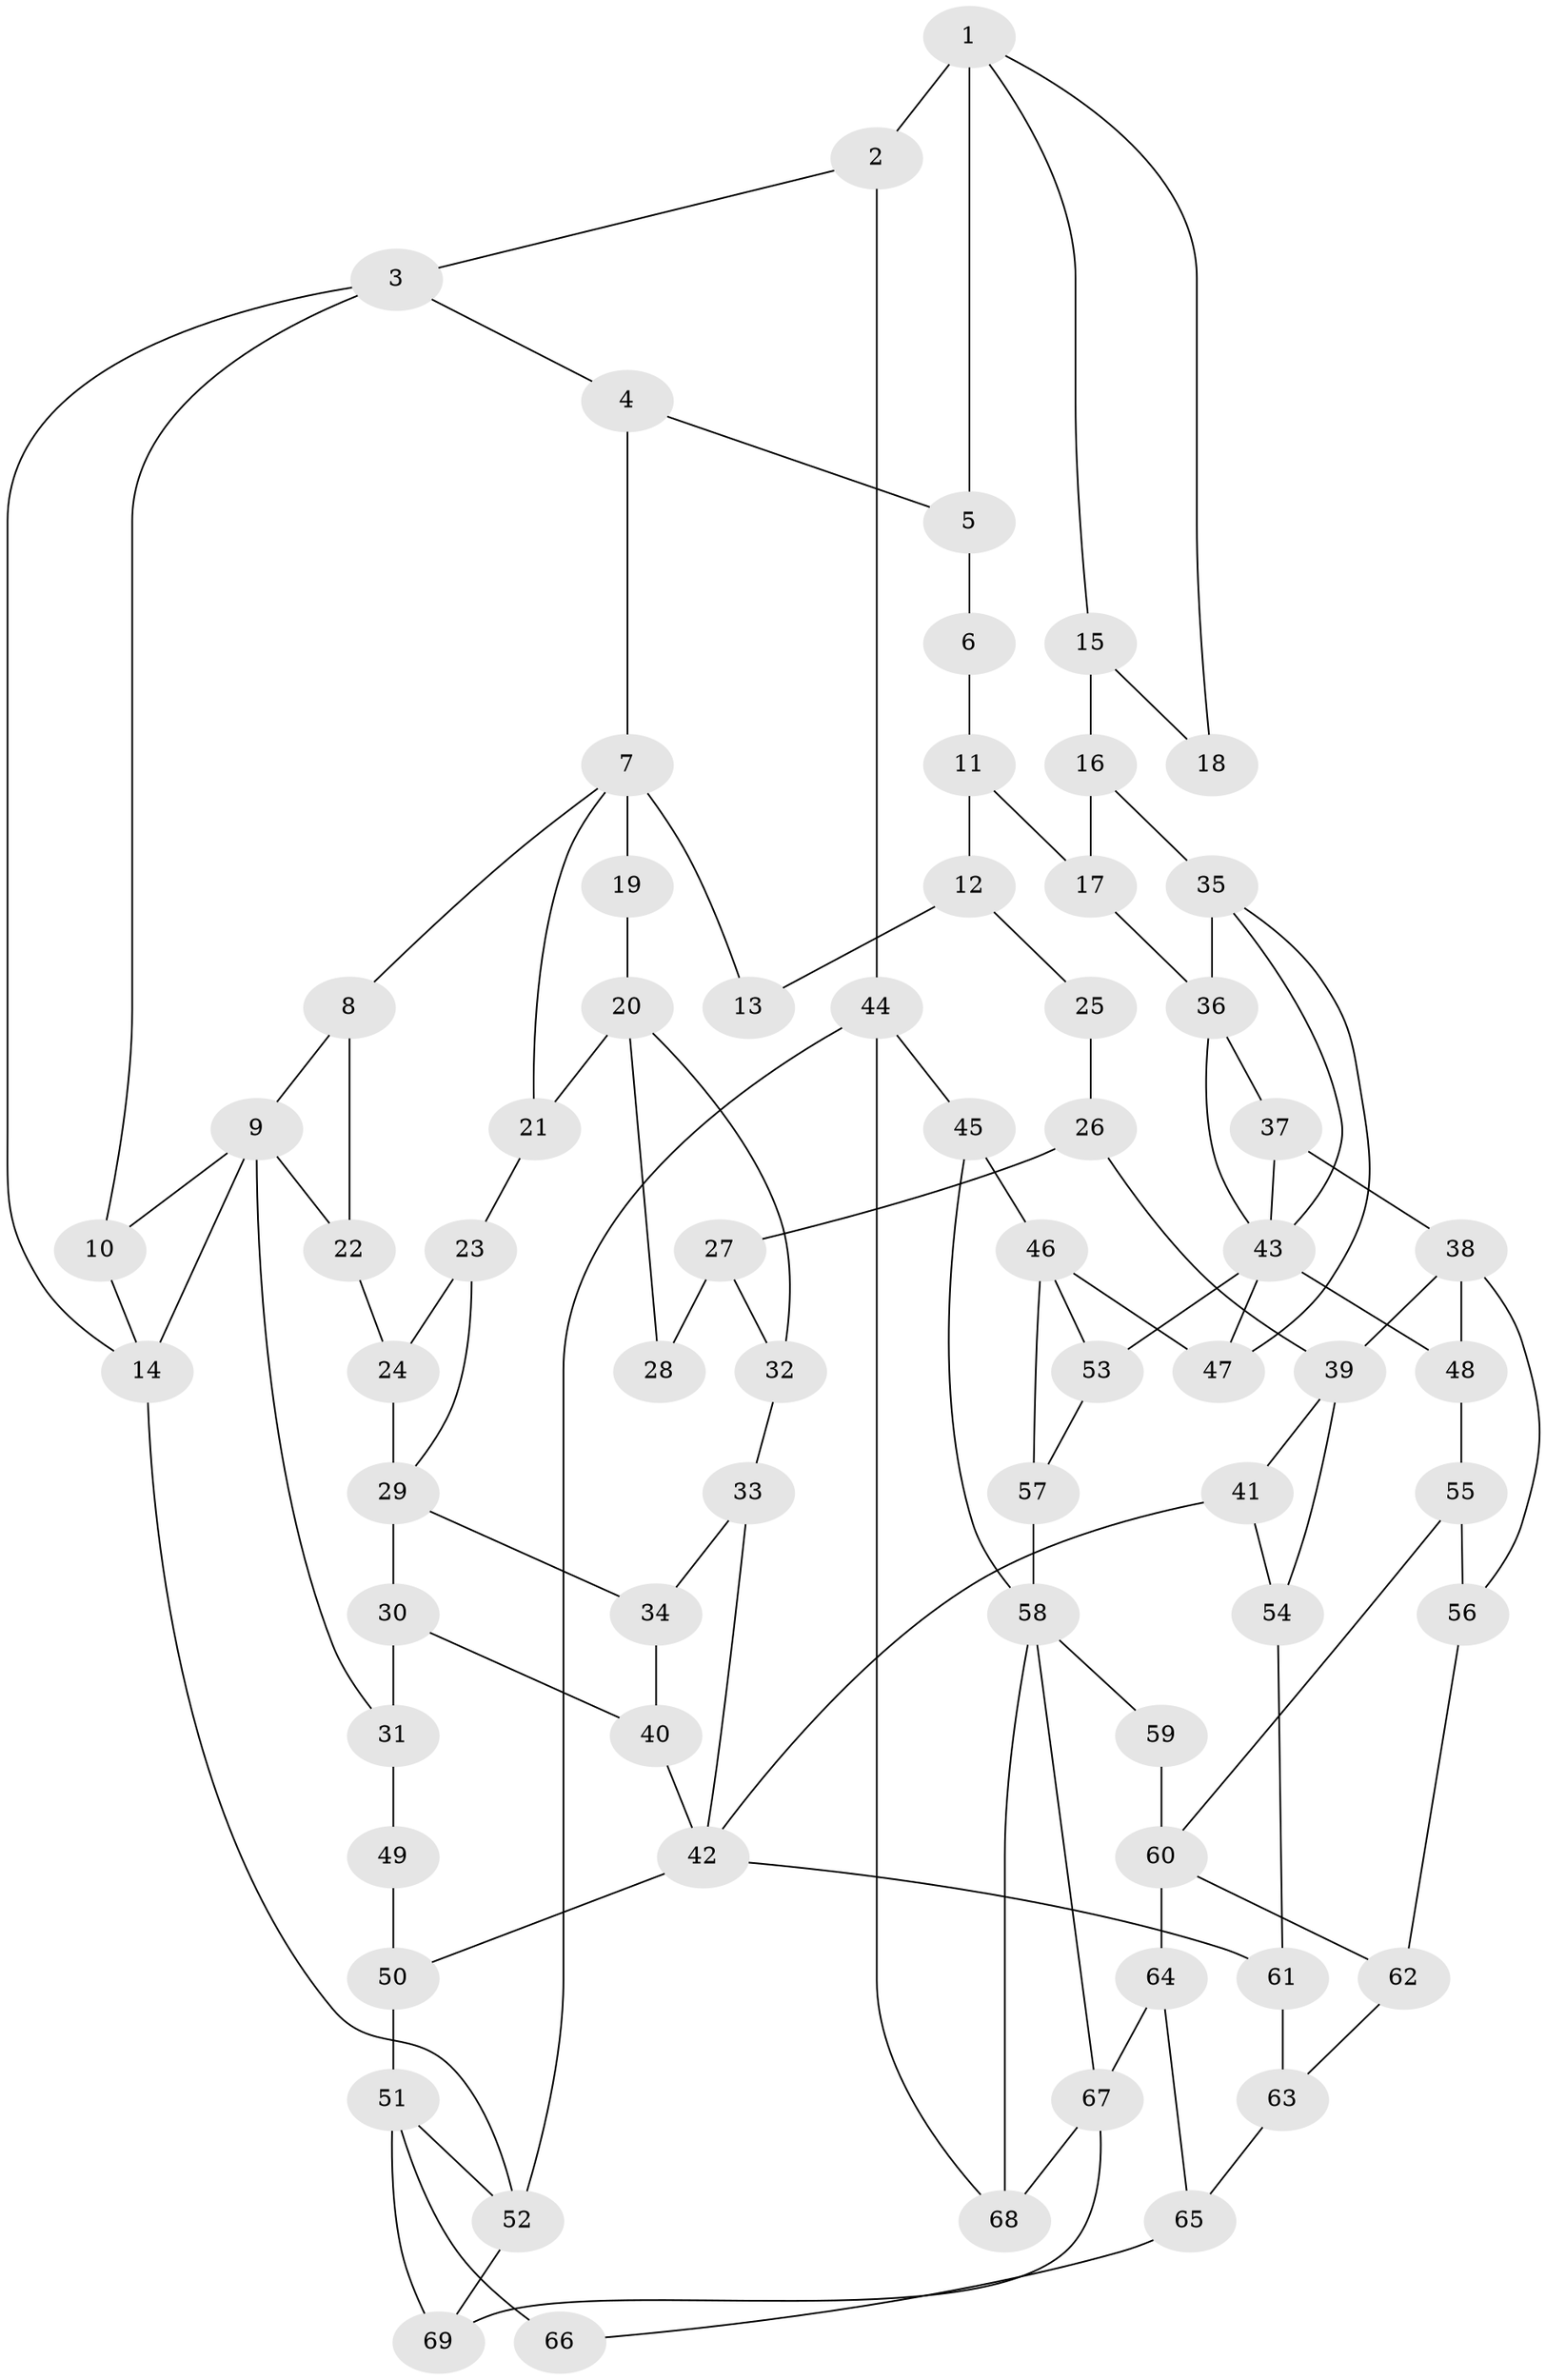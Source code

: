// original degree distribution, {3: 0.014598540145985401, 6: 0.23357664233576642, 4: 0.25547445255474455, 5: 0.49635036496350365}
// Generated by graph-tools (version 1.1) at 2025/38/03/09/25 02:38:47]
// undirected, 69 vertices, 112 edges
graph export_dot {
graph [start="1"]
  node [color=gray90,style=filled];
  1;
  2;
  3;
  4;
  5;
  6;
  7;
  8;
  9;
  10;
  11;
  12;
  13;
  14;
  15;
  16;
  17;
  18;
  19;
  20;
  21;
  22;
  23;
  24;
  25;
  26;
  27;
  28;
  29;
  30;
  31;
  32;
  33;
  34;
  35;
  36;
  37;
  38;
  39;
  40;
  41;
  42;
  43;
  44;
  45;
  46;
  47;
  48;
  49;
  50;
  51;
  52;
  53;
  54;
  55;
  56;
  57;
  58;
  59;
  60;
  61;
  62;
  63;
  64;
  65;
  66;
  67;
  68;
  69;
  1 -- 2 [weight=2.0];
  1 -- 5 [weight=1.0];
  1 -- 15 [weight=1.0];
  1 -- 18 [weight=1.0];
  2 -- 3 [weight=1.0];
  2 -- 44 [weight=1.0];
  3 -- 4 [weight=1.0];
  3 -- 10 [weight=1.0];
  3 -- 14 [weight=1.0];
  4 -- 5 [weight=1.0];
  4 -- 7 [weight=1.0];
  5 -- 6 [weight=2.0];
  6 -- 11 [weight=1.0];
  7 -- 8 [weight=1.0];
  7 -- 13 [weight=2.0];
  7 -- 19 [weight=1.0];
  7 -- 21 [weight=1.0];
  8 -- 9 [weight=1.0];
  8 -- 22 [weight=1.0];
  9 -- 10 [weight=1.0];
  9 -- 14 [weight=1.0];
  9 -- 22 [weight=2.0];
  9 -- 31 [weight=1.0];
  10 -- 14 [weight=1.0];
  11 -- 12 [weight=1.0];
  11 -- 17 [weight=1.0];
  12 -- 13 [weight=1.0];
  12 -- 25 [weight=1.0];
  14 -- 52 [weight=1.0];
  15 -- 16 [weight=2.0];
  15 -- 18 [weight=2.0];
  16 -- 17 [weight=1.0];
  16 -- 35 [weight=2.0];
  17 -- 36 [weight=1.0];
  19 -- 20 [weight=2.0];
  20 -- 21 [weight=2.0];
  20 -- 28 [weight=1.0];
  20 -- 32 [weight=1.0];
  21 -- 23 [weight=1.0];
  22 -- 24 [weight=2.0];
  23 -- 24 [weight=1.0];
  23 -- 29 [weight=1.0];
  24 -- 29 [weight=3.0];
  25 -- 26 [weight=2.0];
  26 -- 27 [weight=2.0];
  26 -- 39 [weight=2.0];
  27 -- 28 [weight=2.0];
  27 -- 32 [weight=1.0];
  29 -- 30 [weight=1.0];
  29 -- 34 [weight=1.0];
  30 -- 31 [weight=1.0];
  30 -- 40 [weight=1.0];
  31 -- 49 [weight=1.0];
  32 -- 33 [weight=1.0];
  33 -- 34 [weight=1.0];
  33 -- 42 [weight=1.0];
  34 -- 40 [weight=1.0];
  35 -- 36 [weight=2.0];
  35 -- 43 [weight=1.0];
  35 -- 47 [weight=1.0];
  36 -- 37 [weight=1.0];
  36 -- 43 [weight=1.0];
  37 -- 38 [weight=2.0];
  37 -- 43 [weight=1.0];
  38 -- 39 [weight=2.0];
  38 -- 48 [weight=1.0];
  38 -- 56 [weight=1.0];
  39 -- 41 [weight=1.0];
  39 -- 54 [weight=1.0];
  40 -- 42 [weight=1.0];
  41 -- 42 [weight=1.0];
  41 -- 54 [weight=1.0];
  42 -- 50 [weight=2.0];
  42 -- 61 [weight=1.0];
  43 -- 47 [weight=1.0];
  43 -- 48 [weight=1.0];
  43 -- 53 [weight=1.0];
  44 -- 45 [weight=1.0];
  44 -- 52 [weight=1.0];
  44 -- 68 [weight=1.0];
  45 -- 46 [weight=2.0];
  45 -- 58 [weight=1.0];
  46 -- 47 [weight=2.0];
  46 -- 53 [weight=1.0];
  46 -- 57 [weight=1.0];
  48 -- 55 [weight=1.0];
  49 -- 50 [weight=2.0];
  50 -- 51 [weight=2.0];
  51 -- 52 [weight=1.0];
  51 -- 66 [weight=2.0];
  51 -- 69 [weight=1.0];
  52 -- 69 [weight=1.0];
  53 -- 57 [weight=1.0];
  54 -- 61 [weight=1.0];
  55 -- 56 [weight=1.0];
  55 -- 60 [weight=1.0];
  56 -- 62 [weight=1.0];
  57 -- 58 [weight=1.0];
  58 -- 59 [weight=1.0];
  58 -- 67 [weight=1.0];
  58 -- 68 [weight=2.0];
  59 -- 60 [weight=2.0];
  60 -- 62 [weight=1.0];
  60 -- 64 [weight=2.0];
  61 -- 63 [weight=1.0];
  62 -- 63 [weight=1.0];
  63 -- 65 [weight=1.0];
  64 -- 65 [weight=1.0];
  64 -- 67 [weight=2.0];
  65 -- 66 [weight=1.0];
  67 -- 68 [weight=1.0];
  67 -- 69 [weight=1.0];
}
